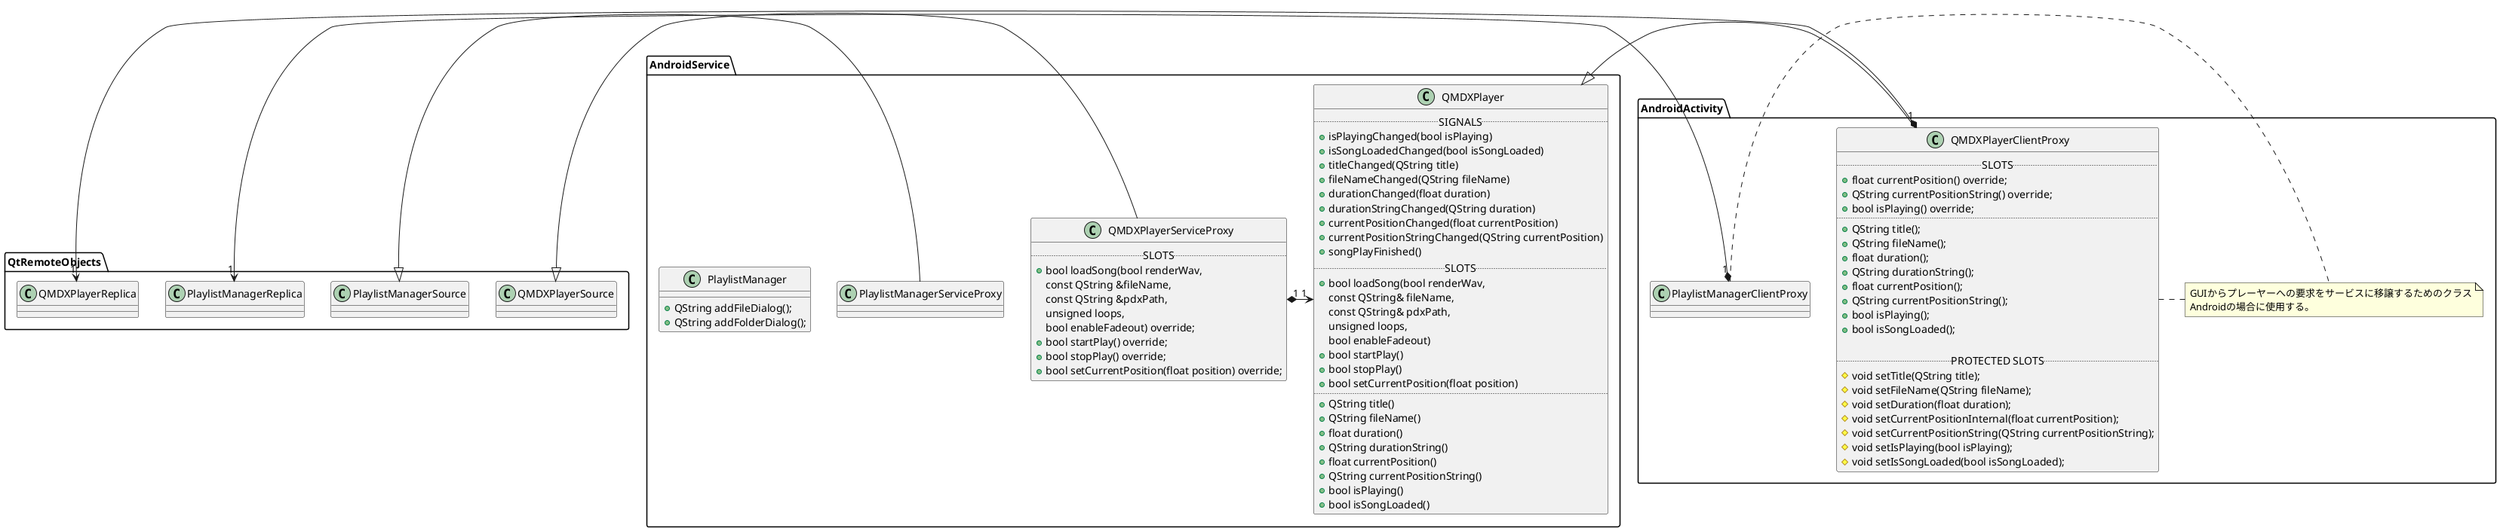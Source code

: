 @startuml

Package QtRemoteObjects{
  class QMDXPlayerReplica{
  }
  class QMDXPlayerSource{
  }
  class PlaylistManagerReplica{
  }
  class PlaylistManagerSource{
  }
}


Package AndroidService{
  class QMDXPlayer{
    ..SIGNALS..
    + isPlayingChanged(bool isPlaying)
    + isSongLoadedChanged(bool isSongLoaded)
    + titleChanged(QString title)
    + fileNameChanged(QString fileName)
    + durationChanged(float duration)
    + durationStringChanged(QString duration)
    + currentPositionChanged(float currentPosition)
    + currentPositionStringChanged(QString currentPosition)
    + songPlayFinished()
    ..SLOTS..
    + bool loadSong(bool renderWav,
            const QString& fileName,
            const QString& pdxPath,
            unsigned loops,
            bool enableFadeout)
    + bool startPlay()
    + bool stopPlay()
    + bool setCurrentPosition(float position)
    ....
    + QString title()
    + QString fileName()
    + float duration()
    + QString durationString()
    + float currentPosition()
    + QString currentPositionString()
    + bool isPlaying()
    + bool isSongLoaded()
  }
  class QMDXPlayerServiceProxy{
    ..SLOTS..
    + bool loadSong(bool renderWav,
      const QString &fileName,
      const QString &pdxPath,
      unsigned loops,
      bool enableFadeout) override;
  	+ bool startPlay() override;
  	+ bool stopPlay() override;
  	+ bool setCurrentPosition(float position) override;
  }
  QMDXPlayerSource<|-QMDXPlayerServiceProxy
  QMDXPlayerServiceProxy"1" *-> "1" QMDXPlayer

  class PlaylistManagerServiceProxy{

  }
  PlaylistManagerSource<|-PlaylistManagerServiceProxy

  class PlaylistManager{

    + QString addFileDialog();
    + QString addFolderDialog();

  }

}

package AndroidActivity{

  class QMDXPlayerClientProxy {
    ..SLOTS..
    + float currentPosition() override;
    + QString currentPositionString() override;
    + bool isPlaying() override;
    ....
    + QString title();
    + QString fileName();
    + float duration();
    + QString durationString();
    + float currentPosition();
    + QString currentPositionString();
    + bool isPlaying();
    + bool isSongLoaded();

    ..PROTECTED SLOTS..
  	# void setTitle(QString title);
  	# void setFileName(QString fileName);
  	# void setDuration(float duration);
  	# void setCurrentPositionInternal(float currentPosition);
  	# void setCurrentPositionString(QString currentPositionString);
  	# void setIsPlaying(bool isPlaying);
  	# void setIsSongLoaded(bool isSongLoaded);
  }
  note as ClientProxyNote
  GUIからプレーヤーへの要求をサービスに移譲するためのクラス
  Androidの場合に使用する。
  end note
  QMDXPlayerClientProxy . ClientProxyNote
  PlaylistManagerClientProxy . ClientProxyNote
  QMDXPlayer<|-QMDXPlayerClientProxy

  class PlaylistManagerClientProxy{

  }

}
PlaylistManagerClientProxy"1"*->"1"PlaylistManagerReplica
QMDXPlayerClientProxy"1"*->"1"QMDXPlayerReplica

@enduml
